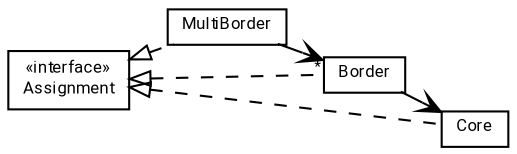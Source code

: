#!/usr/local/bin/dot
#
# Class diagram 
# Generated by UMLGraph version R5_7_2-60-g0e99a6 (http://www.spinellis.gr/umlgraph/)
#

digraph G {
	graph [fontnames="svg"]
	edge [fontname="Roboto",fontsize=7,labelfontname="Roboto",labelfontsize=7,color="black"];
	node [fontname="Roboto",fontcolor="black",fontsize=8,shape=plaintext,margin=0,width=0,height=0];
	nodesep=0.15;
	ranksep=0.25;
	rankdir=LR;
	// de.lmu.ifi.dbs.elki.algorithm.clustering.gdbscan.util.Assignment
	c304682 [label=<<table title="de.lmu.ifi.dbs.elki.algorithm.clustering.gdbscan.util.Assignment" border="0" cellborder="1" cellspacing="0" cellpadding="2" href="Assignment.html" target="_parent">
		<tr><td><table border="0" cellspacing="0" cellpadding="1">
		<tr><td align="center" balign="center"> &#171;interface&#187; </td></tr>
		<tr><td align="center" balign="center"> <font face="Roboto">Assignment</font> </td></tr>
		</table></td></tr>
		</table>>, URL="Assignment.html"];
	// de.lmu.ifi.dbs.elki.algorithm.clustering.gdbscan.util.MultiBorder
	c304683 [label=<<table title="de.lmu.ifi.dbs.elki.algorithm.clustering.gdbscan.util.MultiBorder" border="0" cellborder="1" cellspacing="0" cellpadding="2" href="MultiBorder.html" target="_parent">
		<tr><td><table border="0" cellspacing="0" cellpadding="1">
		<tr><td align="center" balign="center"> <font face="Roboto">MultiBorder</font> </td></tr>
		</table></td></tr>
		</table>>, URL="MultiBorder.html"];
	// de.lmu.ifi.dbs.elki.algorithm.clustering.gdbscan.util.Border
	c304684 [label=<<table title="de.lmu.ifi.dbs.elki.algorithm.clustering.gdbscan.util.Border" border="0" cellborder="1" cellspacing="0" cellpadding="2" href="Border.html" target="_parent">
		<tr><td><table border="0" cellspacing="0" cellpadding="1">
		<tr><td align="center" balign="center"> <font face="Roboto">Border</font> </td></tr>
		</table></td></tr>
		</table>>, URL="Border.html"];
	// de.lmu.ifi.dbs.elki.algorithm.clustering.gdbscan.util.Core
	c304685 [label=<<table title="de.lmu.ifi.dbs.elki.algorithm.clustering.gdbscan.util.Core" border="0" cellborder="1" cellspacing="0" cellpadding="2" href="Core.html" target="_parent">
		<tr><td><table border="0" cellspacing="0" cellpadding="1">
		<tr><td align="center" balign="center"> <font face="Roboto">Core</font> </td></tr>
		</table></td></tr>
		</table>>, URL="Core.html"];
	// de.lmu.ifi.dbs.elki.algorithm.clustering.gdbscan.util.MultiBorder implements de.lmu.ifi.dbs.elki.algorithm.clustering.gdbscan.util.Assignment
	c304682 -> c304683 [arrowtail=empty,style=dashed,dir=back,weight=9];
	// de.lmu.ifi.dbs.elki.algorithm.clustering.gdbscan.util.Border implements de.lmu.ifi.dbs.elki.algorithm.clustering.gdbscan.util.Assignment
	c304682 -> c304684 [arrowtail=empty,style=dashed,dir=back,weight=9];
	// de.lmu.ifi.dbs.elki.algorithm.clustering.gdbscan.util.Core implements de.lmu.ifi.dbs.elki.algorithm.clustering.gdbscan.util.Assignment
	c304682 -> c304685 [arrowtail=empty,style=dashed,dir=back,weight=9];
	// de.lmu.ifi.dbs.elki.algorithm.clustering.gdbscan.util.MultiBorder navassoc de.lmu.ifi.dbs.elki.algorithm.clustering.gdbscan.util.Border
	c304683 -> c304684 [arrowhead=open,weight=1,headlabel="*"];
	// de.lmu.ifi.dbs.elki.algorithm.clustering.gdbscan.util.Border navassoc de.lmu.ifi.dbs.elki.algorithm.clustering.gdbscan.util.Core
	c304684 -> c304685 [arrowhead=open,weight=1];
}

